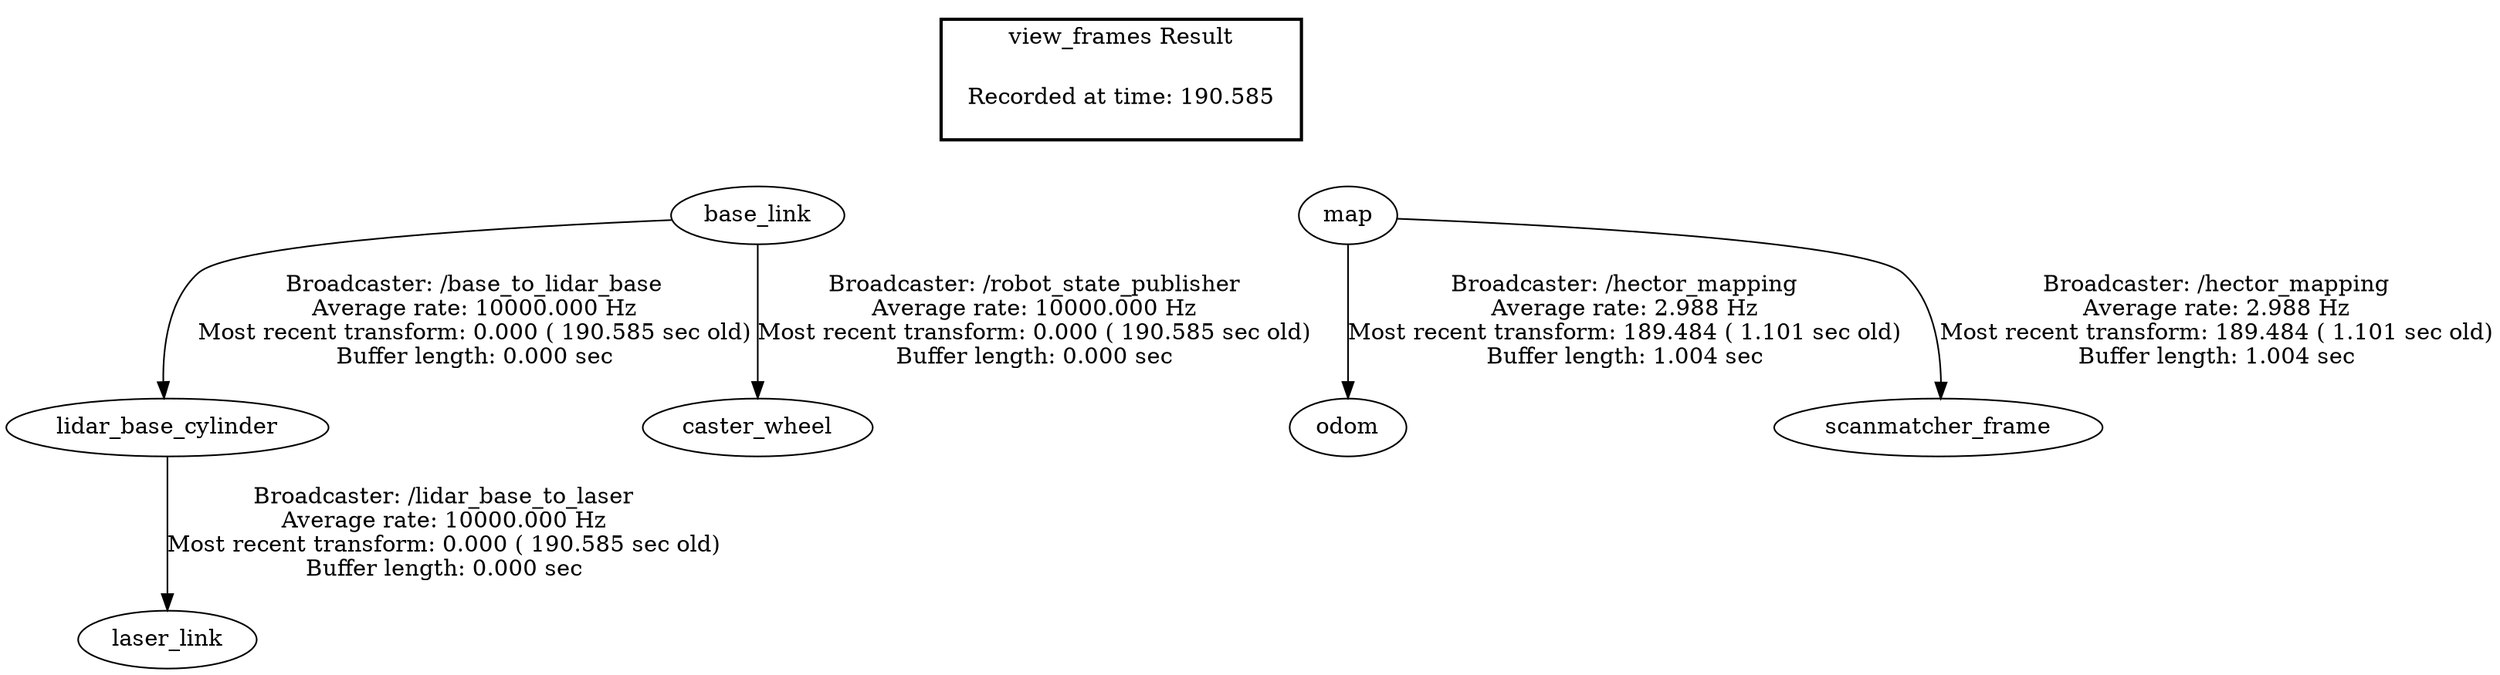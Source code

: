 digraph G {
"base_link" -> "lidar_base_cylinder"[label="Broadcaster: /base_to_lidar_base\nAverage rate: 10000.000 Hz\nMost recent transform: 0.000 ( 190.585 sec old)\nBuffer length: 0.000 sec\n"];
"base_link" -> "caster_wheel"[label="Broadcaster: /robot_state_publisher\nAverage rate: 10000.000 Hz\nMost recent transform: 0.000 ( 190.585 sec old)\nBuffer length: 0.000 sec\n"];
"lidar_base_cylinder" -> "laser_link"[label="Broadcaster: /lidar_base_to_laser\nAverage rate: 10000.000 Hz\nMost recent transform: 0.000 ( 190.585 sec old)\nBuffer length: 0.000 sec\n"];
"map" -> "odom"[label="Broadcaster: /hector_mapping\nAverage rate: 2.988 Hz\nMost recent transform: 189.484 ( 1.101 sec old)\nBuffer length: 1.004 sec\n"];
"map" -> "scanmatcher_frame"[label="Broadcaster: /hector_mapping\nAverage rate: 2.988 Hz\nMost recent transform: 189.484 ( 1.101 sec old)\nBuffer length: 1.004 sec\n"];
edge [style=invis];
 subgraph cluster_legend { style=bold; color=black; label ="view_frames Result";
"Recorded at time: 190.585"[ shape=plaintext ] ;
 }->"base_link";
edge [style=invis];
 subgraph cluster_legend { style=bold; color=black; label ="view_frames Result";
"Recorded at time: 190.585"[ shape=plaintext ] ;
 }->"map";
}